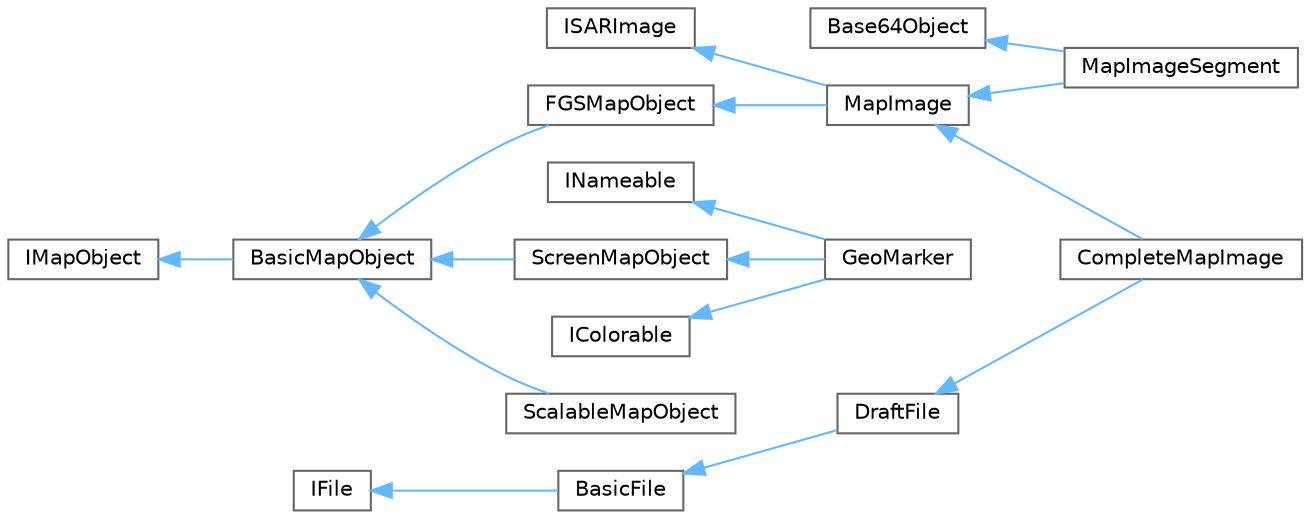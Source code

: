 digraph "Иерархия классов. Графический вид."
{
 // INTERACTIVE_SVG=YES
 // LATEX_PDF_SIZE
  bgcolor="transparent";
  edge [fontname=Helvetica,fontsize=10,labelfontname=Helvetica,labelfontsize=10];
  node [fontname=Helvetica,fontsize=10,shape=box,height=0.2,width=0.4];
  rankdir="LR";
  Node0 [id="Node000000",label="Base64Object",height=0.2,width=0.4,color="grey40", fillcolor="white", style="filled",URL="$d8/dec/class_quasar_s_d_k_1_1_i_o_1_1_base64_object.html",tooltip="Объект, способный конвертировать свои бинарные данные в base64-строку."];
  Node0 -> Node1 [id="edge1_Node000000_Node000001",dir="back",color="steelblue1",style="solid",tooltip=" "];
  Node1 [id="Node000001",label="MapImageSegment",height=0.2,width=0.4,color="grey40", fillcolor="white", style="filled",URL="$d1/d05/class_quasar_s_d_k_1_1_map_1_1_map_image_segment.html",tooltip="Сегмент или полное радиолокационное изображение на карте, сохраненное в Base64-строке."];
  Node12 [id="Node000012",label="IColorable",height=0.2,width=0.4,color="grey40", fillcolor="white", style="filled",URL="$de/de2/class_i_colorable.html",tooltip=" "];
  Node12 -> Node11 [id="edge2_Node000012_Node000011",dir="back",color="steelblue1",style="solid",tooltip=" "];
  Node11 [id="Node000011",label="GeoMarker",height=0.2,width=0.4,color="grey40", fillcolor="white", style="filled",URL="$d4/d7f/class_map_1_1_geo_marker.html",tooltip=" "];
  Node6 [id="Node000006",label="IFile",height=0.2,width=0.4,color="grey40", fillcolor="white", style="filled",URL="$df/dad/class_quasar_s_d_k_1_1_i_o_1_1_i_file.html",tooltip="Интерфейс, описывающий абстрактный файл в файловой системе."];
  Node6 -> Node5 [id="edge3_Node000006_Node000005",dir="back",color="steelblue1",style="solid",tooltip=" "];
  Node5 [id="Node000005",label="BasicFile",height=0.2,width=0.4,color="grey40", fillcolor="white", style="filled",URL="$d3/d7e/class_quasar_s_d_k_1_1_i_o_1_1_basic_file.html",tooltip="Абстрактный класс для существующего файла в файловой системе."];
  Node5 -> Node4 [id="edge4_Node000005_Node000004",dir="back",color="steelblue1",style="solid",tooltip=" "];
  Node4 [id="Node000004",label="DraftFile",height=0.2,width=0.4,color="grey40", fillcolor="white", style="filled",URL="$d4/d32/class_quasar_s_d_k_1_1_i_o_1_1_draft_file.html",tooltip="Класс, описывающий черновик файла - файл, который еще не был сохранен на диск, но готовится к этому."];
  Node4 -> Node3 [id="edge5_Node000004_Node000003",dir="back",color="steelblue1",style="solid",tooltip=" "];
  Node3 [id="Node000003",label="CompleteMapImage",height=0.2,width=0.4,color="grey40", fillcolor="white", style="filled",URL="$dc/dc3/class_quasar_s_d_k_1_1_map_1_1_complete_map_image.html",tooltip="Радиолокационное изображение на карте, сохраненное в файл."];
  Node14 [id="Node000014",label="IMapObject",height=0.2,width=0.4,color="grey40", fillcolor="white", style="filled",URL="$d5/d1e/class_quasar_s_d_k_1_1_map_1_1_i_map_object.html",tooltip="Интерфейс, описывающий абстрактный объект карты."];
  Node14 -> Node8 [id="edge6_Node000014_Node000008",dir="back",color="steelblue1",style="solid",tooltip=" "];
  Node8 [id="Node000008",label="BasicMapObject",height=0.2,width=0.4,color="grey40", fillcolor="white", style="filled",URL="$d7/ddf/class_quasar_s_d_k_1_1_map_1_1_basic_map_object.html",tooltip="Абстрактный класс, реализующий функции интерфейса IMapObject, за исключением масштаба."];
  Node8 -> Node7 [id="edge7_Node000008_Node000007",dir="back",color="steelblue1",style="solid",tooltip=" "];
  Node7 [id="Node000007",label="FGSMapObject",height=0.2,width=0.4,color="grey40", fillcolor="white", style="filled",URL="$d9/dd3/class_quasar_s_d_k_1_1_map_1_1_f_g_s_map_object.html",tooltip="Базовый класс для объектов карты, которые имеют четкую привязку в метрах по размеру."];
  Node7 -> Node2 [id="edge8_Node000007_Node000002",dir="back",color="steelblue1",style="solid",tooltip=" "];
  Node2 [id="Node000002",label="MapImage",height=0.2,width=0.4,color="grey40", fillcolor="white", style="filled",URL="$df/d2b/class_quasar_s_d_k_1_1_map_1_1_map_image.html",tooltip="Абстрактный класс, описывающий радиолокационное изображение в качестве объекта карты."];
  Node2 -> Node3 [id="edge9_Node000002_Node000003",dir="back",color="steelblue1",style="solid",tooltip=" "];
  Node2 -> Node1 [id="edge10_Node000002_Node000001",dir="back",color="steelblue1",style="solid",tooltip=" "];
  Node8 -> Node9 [id="edge11_Node000008_Node000009",dir="back",color="steelblue1",style="solid",tooltip=" "];
  Node9 [id="Node000009",label="ScalableMapObject",height=0.2,width=0.4,color="grey40", fillcolor="white", style="filled",URL="$da/d1a/class_quasar_s_d_k_1_1_map_1_1_scalable_map_object.html",tooltip=" "];
  Node8 -> Node10 [id="edge12_Node000008_Node000010",dir="back",color="steelblue1",style="solid",tooltip=" "];
  Node10 [id="Node000010",label="ScreenMapObject",height=0.2,width=0.4,color="grey40", fillcolor="white", style="filled",URL="$d5/daf/class_quasar_s_d_k_1_1_map_1_1_screen_map_object.html",tooltip="Базовый класс для объектов карты, привязанных по размеру к экрану."];
  Node10 -> Node11 [id="edge13_Node000010_Node000011",dir="back",color="steelblue1",style="solid",tooltip=" "];
  Node13 [id="Node000013",label="INameable",height=0.2,width=0.4,color="grey40", fillcolor="white", style="filled",URL="$d9/d5a/class_i_nameable.html",tooltip=" "];
  Node13 -> Node11 [id="edge14_Node000013_Node000011",dir="back",color="steelblue1",style="solid",tooltip=" "];
  Node15 [id="Node000015",label="ISARImage",height=0.2,width=0.4,color="grey40", fillcolor="white", style="filled",URL="$d7/d37/class_quasar_s_d_k_1_1_map_1_1_i_s_a_r_image.html",tooltip="Интерфейс, описывающий радиолокационное изображение с РЛС."];
  Node15 -> Node2 [id="edge15_Node000015_Node000002",dir="back",color="steelblue1",style="solid",tooltip=" "];
}
